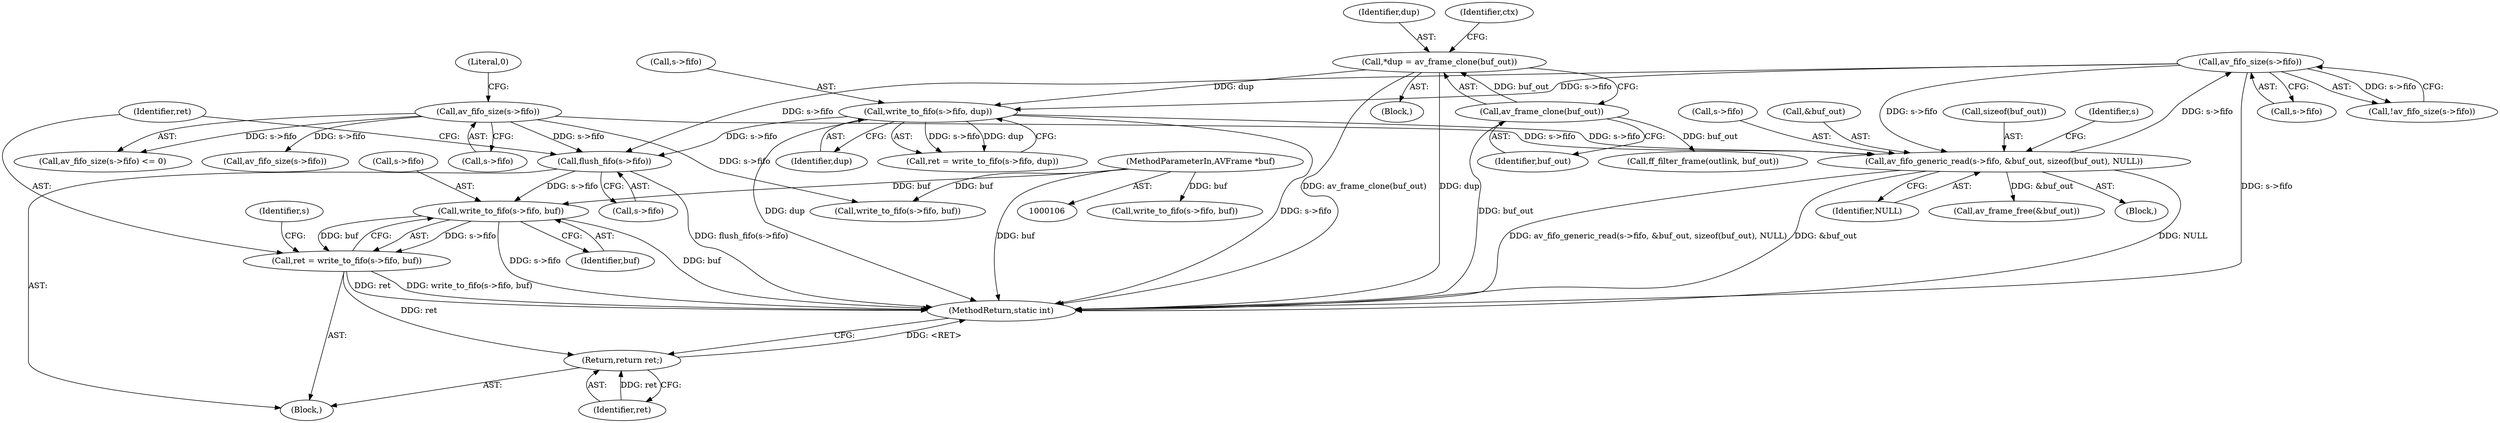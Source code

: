 digraph "0_FFmpeg_cdd5df8189ff1537f7abe8defe971f80602cc2d2@API" {
"1000452" [label="(Call,write_to_fifo(s->fifo, buf))"];
"1000446" [label="(Call,flush_fifo(s->fifo))"];
"1000360" [label="(Call,av_fifo_size(s->fifo))"];
"1000348" [label="(Call,av_fifo_generic_read(s->fifo, &buf_out, sizeof(buf_out), NULL))"];
"1000383" [label="(Call,write_to_fifo(s->fifo, dup))"];
"1000371" [label="(Call,*dup = av_frame_clone(buf_out))"];
"1000373" [label="(Call,av_frame_clone(buf_out))"];
"1000255" [label="(Call,av_fifo_size(s->fifo))"];
"1000108" [label="(MethodParameterIn,AVFrame *buf)"];
"1000450" [label="(Call,ret = write_to_fifo(s->fifo, buf))"];
"1000475" [label="(Return,return ret;)"];
"1000432" [label="(Call,ff_filter_frame(outlink, buf_out))"];
"1000361" [label="(Call,s->fifo)"];
"1000109" [label="(Block,)"];
"1000372" [label="(Identifier,dup)"];
"1000476" [label="(Identifier,ret)"];
"1000452" [label="(Call,write_to_fifo(s->fifo, buf))"];
"1000362" [label="(Identifier,s)"];
"1000153" [label="(Call,write_to_fifo(s->fifo, buf))"];
"1000450" [label="(Call,ret = write_to_fifo(s->fifo, buf))"];
"1000387" [label="(Identifier,dup)"];
"1000451" [label="(Identifier,ret)"];
"1000349" [label="(Call,s->fifo)"];
"1000446" [label="(Call,flush_fifo(s->fifo))"];
"1000383" [label="(Call,write_to_fifo(s->fifo, dup))"];
"1000373" [label="(Call,av_frame_clone(buf_out))"];
"1000254" [label="(Call,av_fifo_size(s->fifo) <= 0)"];
"1000374" [label="(Identifier,buf_out)"];
"1000296" [label="(Call,av_fifo_size(s->fifo))"];
"1000356" [label="(Identifier,NULL)"];
"1000262" [label="(Call,write_to_fifo(s->fifo, buf))"];
"1000255" [label="(Call,av_fifo_size(s->fifo))"];
"1000371" [label="(Call,*dup = av_frame_clone(buf_out))"];
"1000360" [label="(Call,av_fifo_size(s->fifo))"];
"1000453" [label="(Call,s->fifo)"];
"1000359" [label="(Call,!av_fifo_size(s->fifo))"];
"1000477" [label="(MethodReturn,static int)"];
"1000384" [label="(Call,s->fifo)"];
"1000398" [label="(Call,av_frame_free(&buf_out))"];
"1000352" [label="(Call,&buf_out)"];
"1000376" [label="(Identifier,ctx)"];
"1000354" [label="(Call,sizeof(buf_out))"];
"1000256" [label="(Call,s->fifo)"];
"1000259" [label="(Literal,0)"];
"1000346" [label="(Block,)"];
"1000381" [label="(Call,ret = write_to_fifo(s->fifo, dup))"];
"1000475" [label="(Return,return ret;)"];
"1000108" [label="(MethodParameterIn,AVFrame *buf)"];
"1000459" [label="(Identifier,s)"];
"1000348" [label="(Call,av_fifo_generic_read(s->fifo, &buf_out, sizeof(buf_out), NULL))"];
"1000369" [label="(Block,)"];
"1000456" [label="(Identifier,buf)"];
"1000447" [label="(Call,s->fifo)"];
"1000452" -> "1000450"  [label="AST: "];
"1000452" -> "1000456"  [label="CFG: "];
"1000453" -> "1000452"  [label="AST: "];
"1000456" -> "1000452"  [label="AST: "];
"1000450" -> "1000452"  [label="CFG: "];
"1000452" -> "1000477"  [label="DDG: s->fifo"];
"1000452" -> "1000477"  [label="DDG: buf"];
"1000452" -> "1000450"  [label="DDG: s->fifo"];
"1000452" -> "1000450"  [label="DDG: buf"];
"1000446" -> "1000452"  [label="DDG: s->fifo"];
"1000108" -> "1000452"  [label="DDG: buf"];
"1000446" -> "1000109"  [label="AST: "];
"1000446" -> "1000447"  [label="CFG: "];
"1000447" -> "1000446"  [label="AST: "];
"1000451" -> "1000446"  [label="CFG: "];
"1000446" -> "1000477"  [label="DDG: flush_fifo(s->fifo)"];
"1000360" -> "1000446"  [label="DDG: s->fifo"];
"1000383" -> "1000446"  [label="DDG: s->fifo"];
"1000255" -> "1000446"  [label="DDG: s->fifo"];
"1000360" -> "1000359"  [label="AST: "];
"1000360" -> "1000361"  [label="CFG: "];
"1000361" -> "1000360"  [label="AST: "];
"1000359" -> "1000360"  [label="CFG: "];
"1000360" -> "1000477"  [label="DDG: s->fifo"];
"1000360" -> "1000348"  [label="DDG: s->fifo"];
"1000360" -> "1000359"  [label="DDG: s->fifo"];
"1000348" -> "1000360"  [label="DDG: s->fifo"];
"1000360" -> "1000383"  [label="DDG: s->fifo"];
"1000348" -> "1000346"  [label="AST: "];
"1000348" -> "1000356"  [label="CFG: "];
"1000349" -> "1000348"  [label="AST: "];
"1000352" -> "1000348"  [label="AST: "];
"1000354" -> "1000348"  [label="AST: "];
"1000356" -> "1000348"  [label="AST: "];
"1000362" -> "1000348"  [label="CFG: "];
"1000348" -> "1000477"  [label="DDG: NULL"];
"1000348" -> "1000477"  [label="DDG: av_fifo_generic_read(s->fifo, &buf_out, sizeof(buf_out), NULL)"];
"1000348" -> "1000477"  [label="DDG: &buf_out"];
"1000383" -> "1000348"  [label="DDG: s->fifo"];
"1000255" -> "1000348"  [label="DDG: s->fifo"];
"1000348" -> "1000398"  [label="DDG: &buf_out"];
"1000383" -> "1000381"  [label="AST: "];
"1000383" -> "1000387"  [label="CFG: "];
"1000384" -> "1000383"  [label="AST: "];
"1000387" -> "1000383"  [label="AST: "];
"1000381" -> "1000383"  [label="CFG: "];
"1000383" -> "1000477"  [label="DDG: s->fifo"];
"1000383" -> "1000477"  [label="DDG: dup"];
"1000383" -> "1000381"  [label="DDG: s->fifo"];
"1000383" -> "1000381"  [label="DDG: dup"];
"1000371" -> "1000383"  [label="DDG: dup"];
"1000371" -> "1000369"  [label="AST: "];
"1000371" -> "1000373"  [label="CFG: "];
"1000372" -> "1000371"  [label="AST: "];
"1000373" -> "1000371"  [label="AST: "];
"1000376" -> "1000371"  [label="CFG: "];
"1000371" -> "1000477"  [label="DDG: av_frame_clone(buf_out)"];
"1000371" -> "1000477"  [label="DDG: dup"];
"1000373" -> "1000371"  [label="DDG: buf_out"];
"1000373" -> "1000374"  [label="CFG: "];
"1000374" -> "1000373"  [label="AST: "];
"1000373" -> "1000477"  [label="DDG: buf_out"];
"1000373" -> "1000432"  [label="DDG: buf_out"];
"1000255" -> "1000254"  [label="AST: "];
"1000255" -> "1000256"  [label="CFG: "];
"1000256" -> "1000255"  [label="AST: "];
"1000259" -> "1000255"  [label="CFG: "];
"1000255" -> "1000254"  [label="DDG: s->fifo"];
"1000255" -> "1000262"  [label="DDG: s->fifo"];
"1000255" -> "1000296"  [label="DDG: s->fifo"];
"1000108" -> "1000106"  [label="AST: "];
"1000108" -> "1000477"  [label="DDG: buf"];
"1000108" -> "1000153"  [label="DDG: buf"];
"1000108" -> "1000262"  [label="DDG: buf"];
"1000450" -> "1000109"  [label="AST: "];
"1000451" -> "1000450"  [label="AST: "];
"1000459" -> "1000450"  [label="CFG: "];
"1000450" -> "1000477"  [label="DDG: write_to_fifo(s->fifo, buf)"];
"1000450" -> "1000477"  [label="DDG: ret"];
"1000450" -> "1000475"  [label="DDG: ret"];
"1000475" -> "1000109"  [label="AST: "];
"1000475" -> "1000476"  [label="CFG: "];
"1000476" -> "1000475"  [label="AST: "];
"1000477" -> "1000475"  [label="CFG: "];
"1000475" -> "1000477"  [label="DDG: <RET>"];
"1000476" -> "1000475"  [label="DDG: ret"];
}
